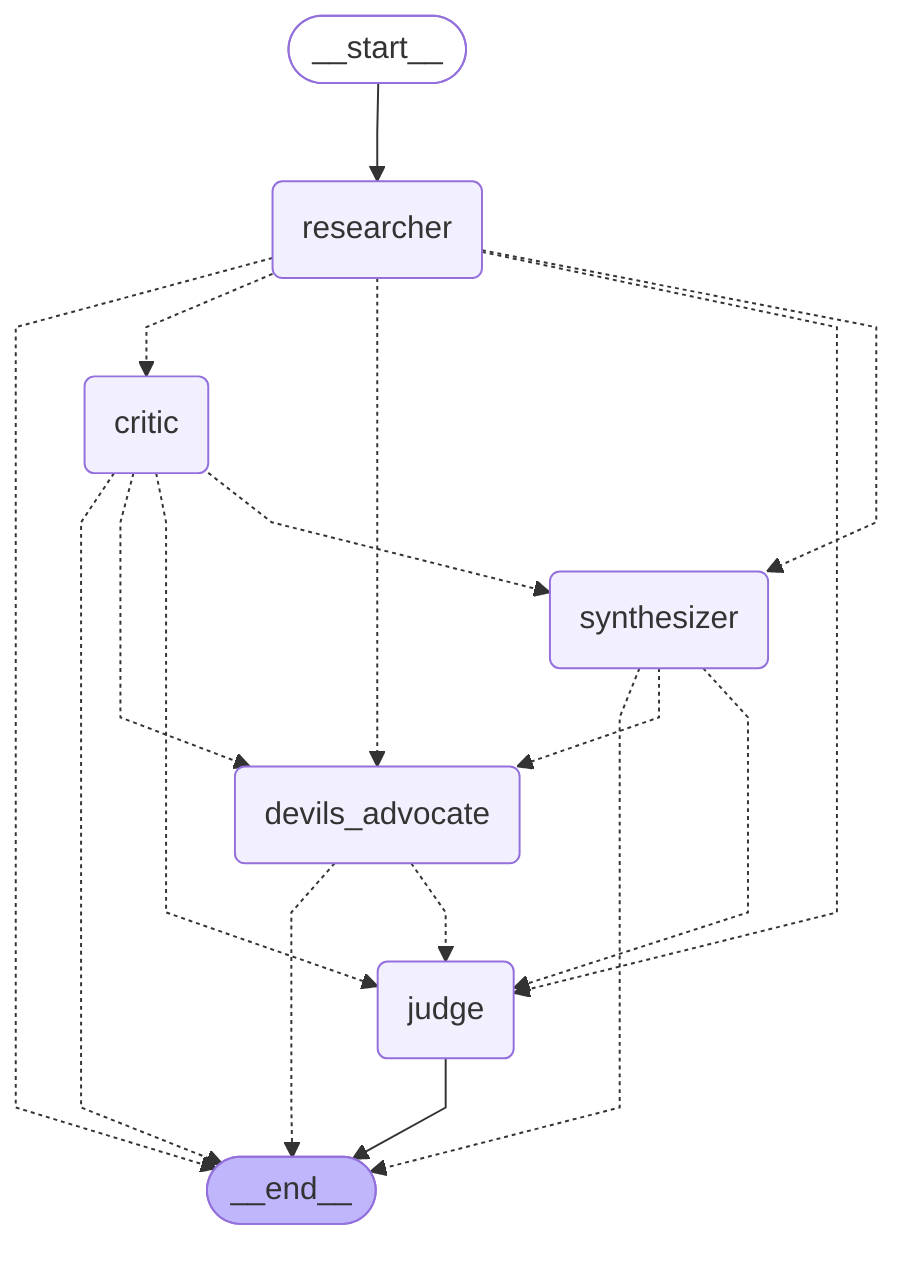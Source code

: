 ---
config:
  flowchart:
    curve: linear
---
graph TD;
	__start__([<p>__start__</p>]):::first
	researcher(researcher)
	critic(critic)
	synthesizer(synthesizer)
	devils_advocate(devils_advocate)
	judge(judge)
	__end__([<p>__end__</p>]):::last
	__start__ --> researcher;
	critic -.-> __end__;
	critic -.-> devils_advocate;
	critic -.-> judge;
	critic -.-> synthesizer;
	devils_advocate -.-> __end__;
	devils_advocate -.-> judge;
	researcher -.-> __end__;
	researcher -.-> critic;
	researcher -.-> devils_advocate;
	researcher -.-> judge;
	researcher -.-> synthesizer;
	synthesizer -.-> __end__;
	synthesizer -.-> devils_advocate;
	synthesizer -.-> judge;
	judge --> __end__;
	classDef default fill:#f2f0ff,line-height:1.2
	classDef first fill-opacity:0
	classDef last fill:#bfb6fc